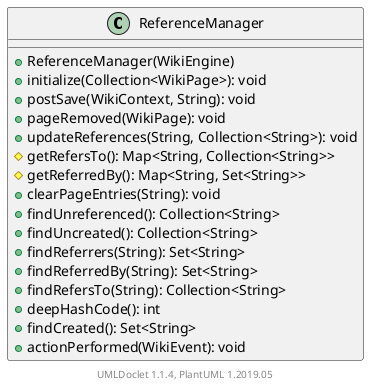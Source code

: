 @startuml

    class ReferenceManager [[ReferenceManager.html]] {
        +ReferenceManager(WikiEngine)
        +initialize(Collection<WikiPage>): void
        +postSave(WikiContext, String): void
        +pageRemoved(WikiPage): void
        +updateReferences(String, Collection<String>): void
        #getRefersTo(): Map<String, Collection<String>>
        #getReferredBy(): Map<String, Set<String>>
        +clearPageEntries(String): void
        +findUnreferenced(): Collection<String>
        +findUncreated(): Collection<String>
        +findReferrers(String): Set<String>
        +findReferredBy(String): Set<String>
        +findRefersTo(String): Collection<String>
        +deepHashCode(): int
        +findCreated(): Set<String>
        +actionPerformed(WikiEvent): void
    }


    center footer UMLDoclet 1.1.4, PlantUML 1.2019.05
@enduml
